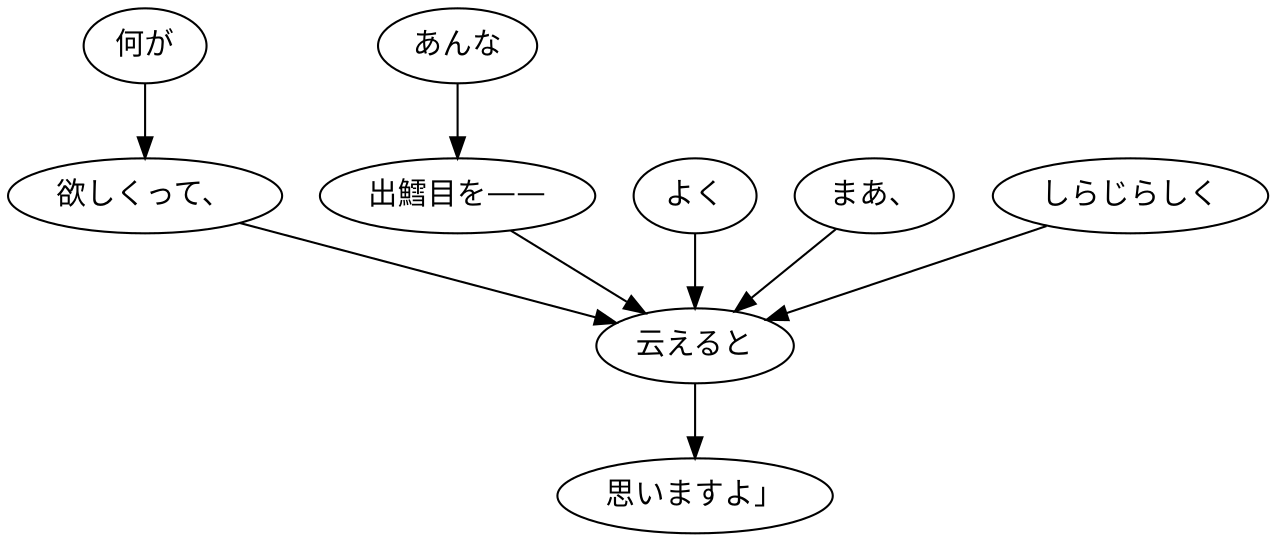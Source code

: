 digraph graph2132 {
	node0 [label="何が"];
	node1 [label="欲しくって、"];
	node2 [label="あんな"];
	node3 [label="出鱈目を——"];
	node4 [label="よく"];
	node5 [label="まあ、"];
	node6 [label="しらじらしく"];
	node7 [label="云えると"];
	node8 [label="思いますよ」"];
	node0 -> node1;
	node1 -> node7;
	node2 -> node3;
	node3 -> node7;
	node4 -> node7;
	node5 -> node7;
	node6 -> node7;
	node7 -> node8;
}
